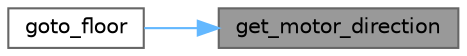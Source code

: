 digraph "get_motor_direction"
{
 // LATEX_PDF_SIZE
  bgcolor="transparent";
  edge [fontname=Helvetica,fontsize=10,labelfontname=Helvetica,labelfontsize=10];
  node [fontname=Helvetica,fontsize=10,shape=box,height=0.2,width=0.4];
  rankdir="RL";
  Node1 [id="Node000001",label="get_motor_direction",height=0.2,width=0.4,color="gray40", fillcolor="grey60", style="filled", fontcolor="black",tooltip="Get the motor direction."];
  Node1 -> Node2 [id="edge1_Node000001_Node000002",dir="back",color="steelblue1",style="solid",tooltip=" "];
  Node2 [id="Node000002",label="goto_floor",height=0.2,width=0.4,color="grey40", fillcolor="white", style="filled",URL="$motor_8c.html#ab40a1a0f03666d43a8a07ae044c6066d",tooltip="Move the elevator to the specified floor."];
}
